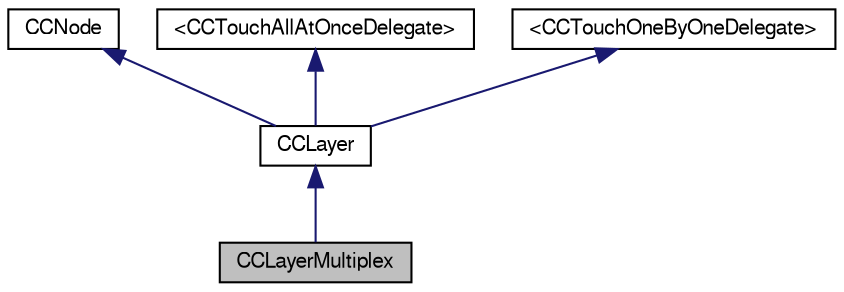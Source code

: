 digraph G
{
  bgcolor="transparent";
  edge [fontname="FreeSans",fontsize="10",labelfontname="FreeSans",labelfontsize="10"];
  node [fontname="FreeSans",fontsize="10",shape=record];
  Node1 [label="CCLayerMultiplex",height=0.2,width=0.4,color="black", fillcolor="grey75", style="filled" fontcolor="black"];
  Node2 -> Node1 [dir="back",color="midnightblue",fontsize="10",style="solid",fontname="FreeSans"];
  Node2 [label="CCLayer",height=0.2,width=0.4,color="black",URL="$interface_c_c_layer.html"];
  Node3 -> Node2 [dir="back",color="midnightblue",fontsize="10",style="solid",fontname="FreeSans"];
  Node3 [label="CCNode",height=0.2,width=0.4,color="black",URL="$interface_c_c_node.html"];
  Node4 -> Node2 [dir="back",color="midnightblue",fontsize="10",style="solid",fontname="FreeSans"];
  Node4 [label="\<CCTouchAllAtOnceDelegate\>",height=0.2,width=0.4,color="black",URL="$protocol_c_c_touch_all_at_once_delegate-p.html"];
  Node5 -> Node2 [dir="back",color="midnightblue",fontsize="10",style="solid",fontname="FreeSans"];
  Node5 [label="\<CCTouchOneByOneDelegate\>",height=0.2,width=0.4,color="black",URL="$protocol_c_c_touch_one_by_one_delegate-p.html"];
}

